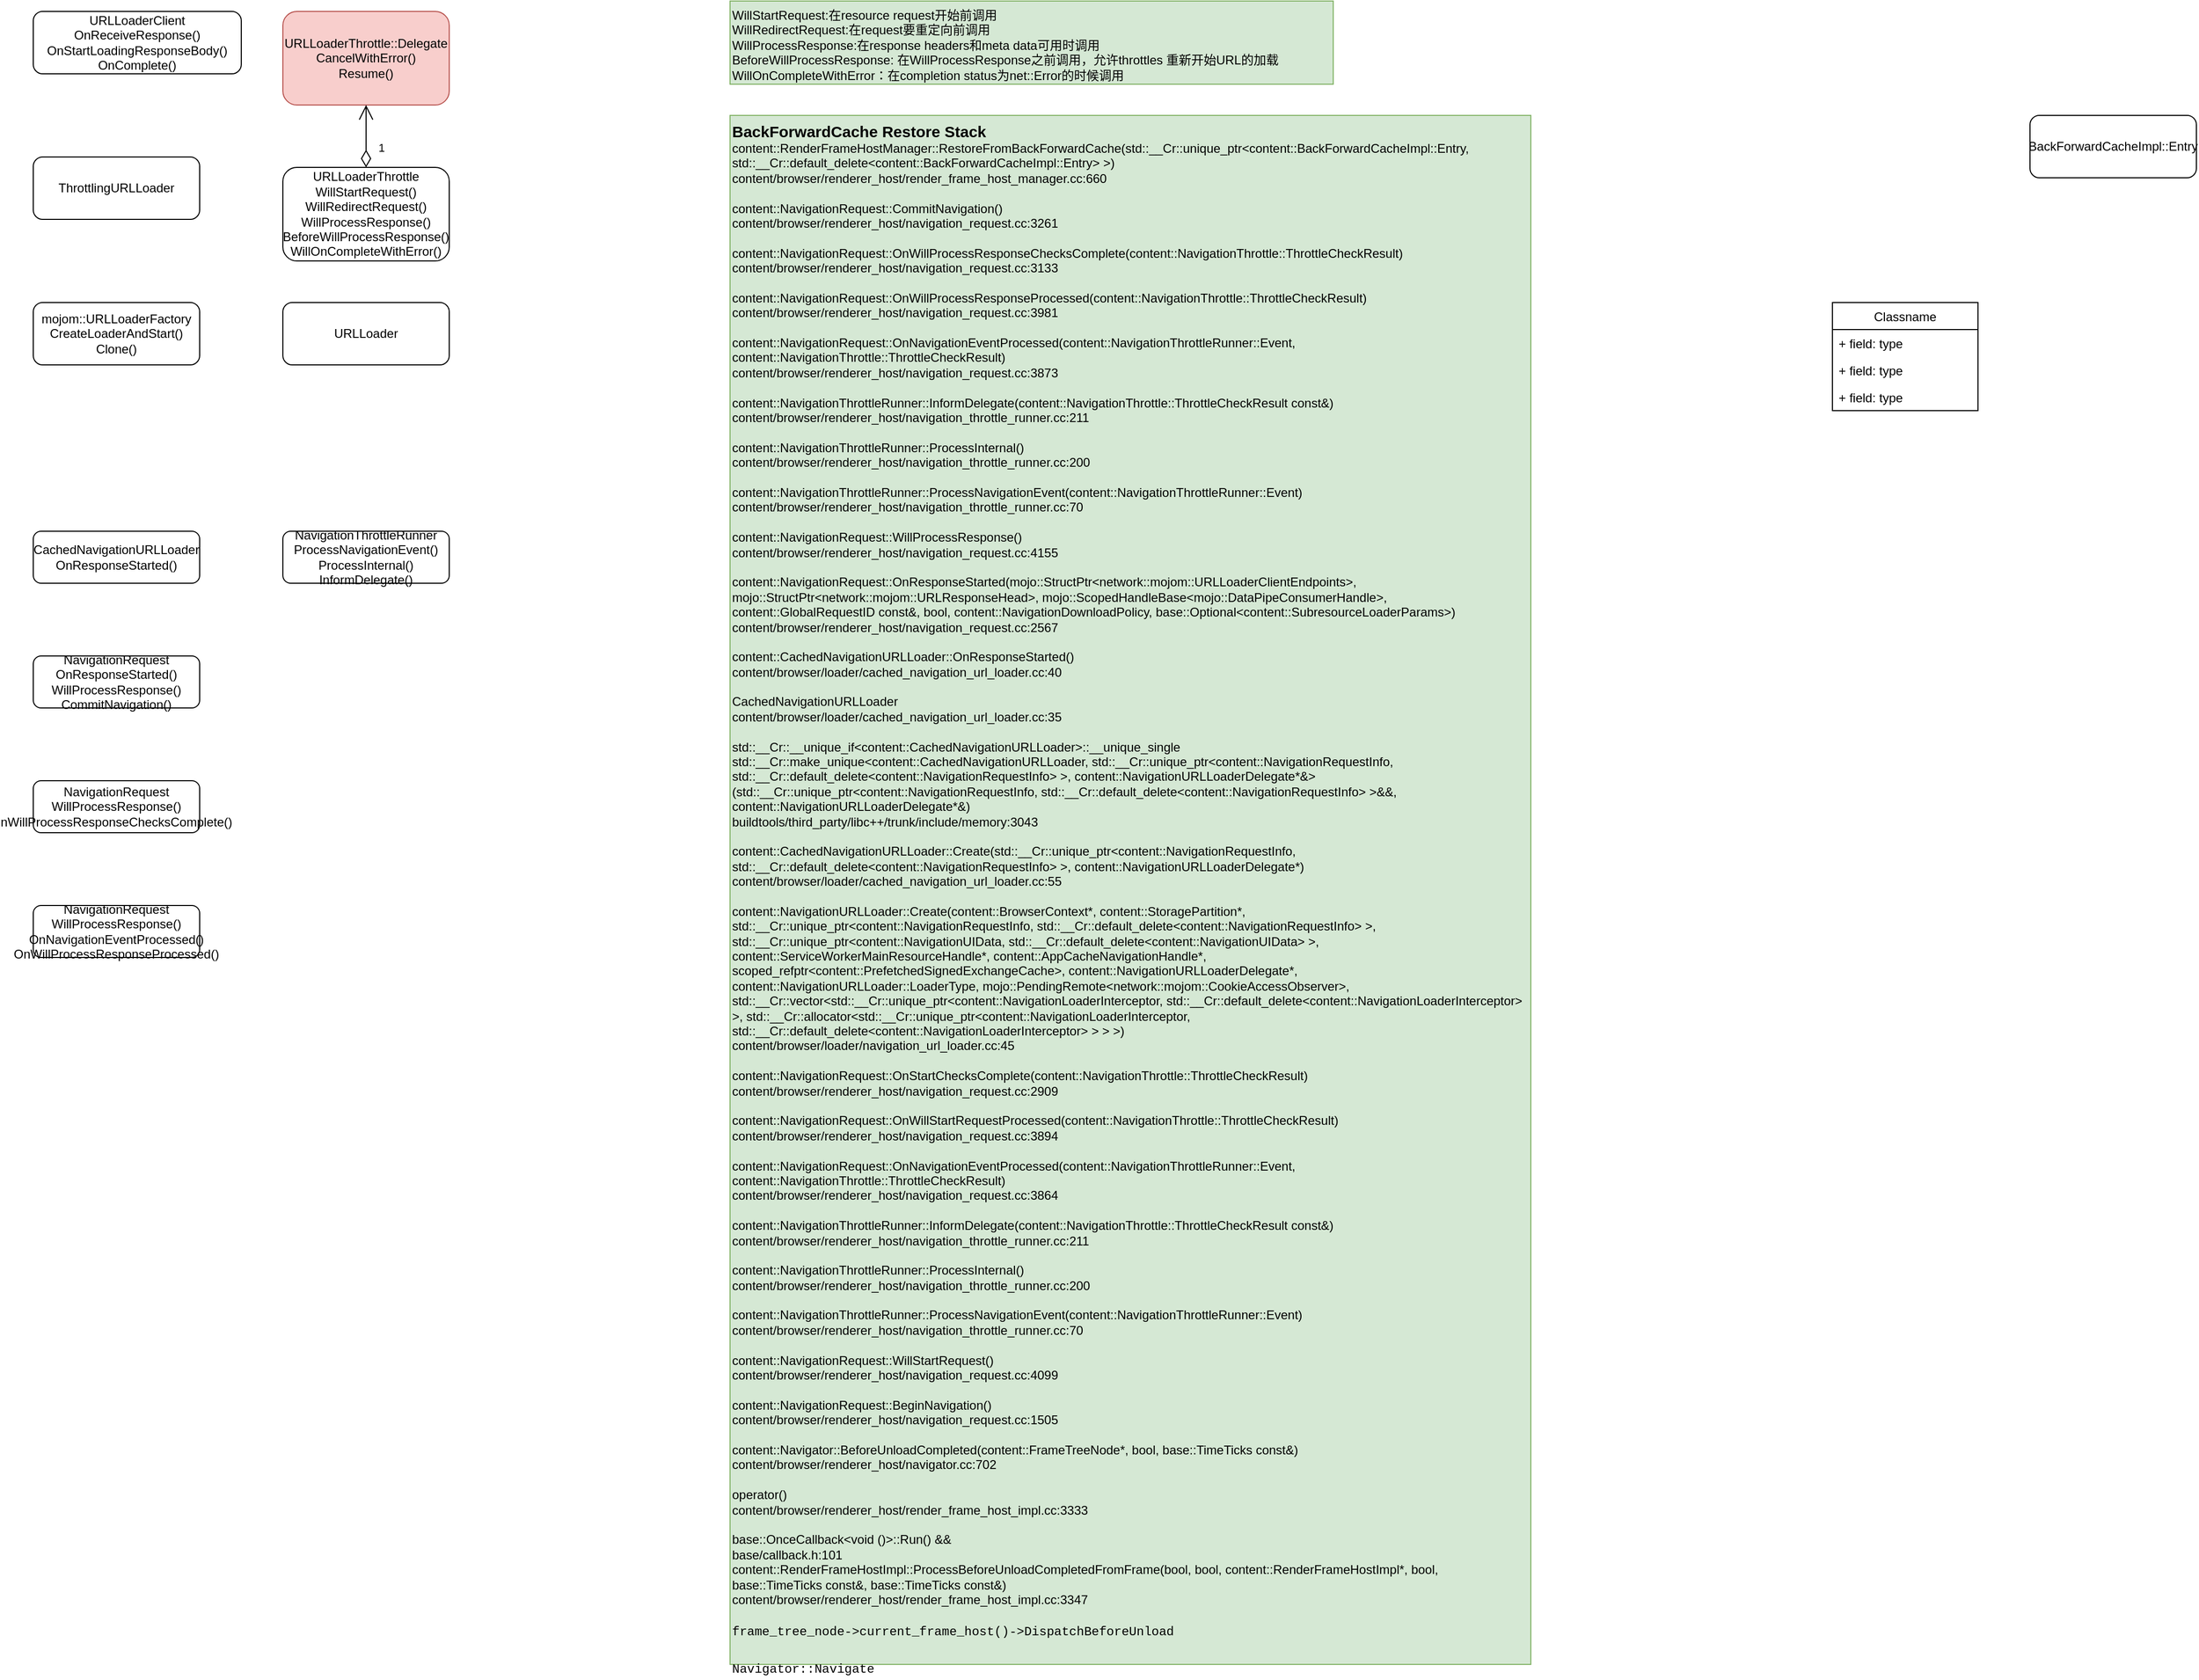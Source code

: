 <mxfile version="13.9.9" type="device"><diagram id="o9tlRswIkhjuU8tn8oSh" name="第 1 页"><mxGraphModel dx="1351" dy="1036" grid="1" gridSize="10" guides="1" tooltips="1" connect="1" arrows="1" fold="1" page="1" pageScale="1" pageWidth="827" pageHeight="1169" math="0" shadow="0"><root><mxCell id="0"/><mxCell id="1" parent="0"/><mxCell id="pWevz59nd9EqDE80c2KJ-1" value="ThrottlingURLLoader" style="rounded=1;whiteSpace=wrap;html=1;" parent="1" vertex="1"><mxGeometry x="240" y="480" width="160" height="60" as="geometry"/></mxCell><mxCell id="pWevz59nd9EqDE80c2KJ-2" value="URLLoaderClient&lt;br&gt;OnReceiveResponse()&lt;br&gt;OnStartLoadingResponseBody()&lt;br&gt;OnComplete()" style="rounded=1;whiteSpace=wrap;html=1;" parent="1" vertex="1"><mxGeometry x="240" y="340" width="200" height="60" as="geometry"/></mxCell><mxCell id="pWevz59nd9EqDE80c2KJ-3" value="URLLoaderThrottle&lt;br&gt;WillStartRequest()&lt;br&gt;WillRedirectRequest()&lt;br&gt;WillProcessResponse()&lt;br&gt;BeforeWillProcessResponse()&lt;br&gt;WillOnCompleteWithError()" style="rounded=1;whiteSpace=wrap;html=1;" parent="1" vertex="1"><mxGeometry x="480" y="490" width="160" height="90" as="geometry"/></mxCell><mxCell id="pWevz59nd9EqDE80c2KJ-4" value="&lt;div&gt;WillStartRequest:在resource request开始前调用&lt;/div&gt;&lt;div&gt;WillRedirectRequest:在request要重定向前调用&lt;/div&gt;&lt;div&gt;WillProcessResponse:在response headers和meta data可用时调用&lt;/div&gt;BeforeWillProcessResponse: 在WillProcessResponse之前调用，允许throttles 重新开始URL的加载&lt;br&gt;&lt;div&gt;&lt;span&gt;WillOnCompleteWithError：在completion status为net::Error的时候调用&lt;/span&gt;&lt;/div&gt;" style="text;html=1;strokeColor=#82b366;fillColor=#d5e8d4;align=left;verticalAlign=top;whiteSpace=wrap;rounded=0;" parent="1" vertex="1"><mxGeometry x="910" y="330" width="580" height="80" as="geometry"/></mxCell><mxCell id="pWevz59nd9EqDE80c2KJ-5" value="URLLoaderThrottle::Delegate&lt;br&gt;CancelWithError()&lt;br&gt;Resume()" style="rounded=1;whiteSpace=wrap;html=1;fillColor=#f8cecc;strokeColor=#b85450;" parent="1" vertex="1"><mxGeometry x="480" y="340" width="160" height="90" as="geometry"/></mxCell><mxCell id="pWevz59nd9EqDE80c2KJ-6" value="1" style="endArrow=open;html=1;endSize=12;startArrow=diamondThin;startSize=14;startFill=0;edgeStyle=orthogonalEdgeStyle;align=left;verticalAlign=bottom;exitX=0.5;exitY=0;exitDx=0;exitDy=0;" parent="1" source="pWevz59nd9EqDE80c2KJ-3" edge="1"><mxGeometry x="-0.667" y="-10" relative="1" as="geometry"><mxPoint x="550" y="360" as="sourcePoint"/><mxPoint x="560" y="430" as="targetPoint"/><mxPoint as="offset"/></mxGeometry></mxCell><mxCell id="pWevz59nd9EqDE80c2KJ-7" value="mojom::URLLoaderFactory&lt;br&gt;CreateLoaderAndStart()&lt;br&gt;Clone()" style="rounded=1;whiteSpace=wrap;html=1;" parent="1" vertex="1"><mxGeometry x="240" y="620" width="160" height="60" as="geometry"/></mxCell><mxCell id="pWevz59nd9EqDE80c2KJ-8" value="URLLoader" style="rounded=1;whiteSpace=wrap;html=1;" parent="1" vertex="1"><mxGeometry x="480" y="620" width="160" height="60" as="geometry"/></mxCell><mxCell id="j9tmx9d4ChLSvBzNNMHl-1" value="CachedNavigationURLLoader&lt;br&gt;OnResponseStarted()" style="rounded=1;whiteSpace=wrap;html=1;" parent="1" vertex="1"><mxGeometry x="240" y="840" width="160" height="50" as="geometry"/></mxCell><mxCell id="j9tmx9d4ChLSvBzNNMHl-2" value="NavigationRequest&lt;br&gt;OnResponseStarted()&lt;br&gt;WillProcessResponse()&lt;br&gt;CommitNavigation()" style="rounded=1;whiteSpace=wrap;html=1;" parent="1" vertex="1"><mxGeometry x="240" y="960" width="160" height="50" as="geometry"/></mxCell><mxCell id="j9tmx9d4ChLSvBzNNMHl-3" value="NavigationRequest&lt;br&gt;WillProcessResponse()&lt;br&gt;nWillProcessResponseChecksComplete()" style="rounded=1;whiteSpace=wrap;html=1;" parent="1" vertex="1"><mxGeometry x="240" y="1080" width="160" height="50" as="geometry"/></mxCell><mxCell id="j9tmx9d4ChLSvBzNNMHl-4" value="NavigationRequest&lt;br&gt;WillProcessResponse()&lt;br&gt;OnNavigationEventProcessed()&lt;br&gt;OnWillProcessResponseProcessed()" style="rounded=1;whiteSpace=wrap;html=1;" parent="1" vertex="1"><mxGeometry x="240" y="1200" width="160" height="50" as="geometry"/></mxCell><mxCell id="j9tmx9d4ChLSvBzNNMHl-6" value="&lt;span style=&quot;text-align: left&quot;&gt;NavigationThrottleRunner&lt;br&gt;ProcessNavigationEvent()&lt;br&gt;ProcessInternal()&lt;br&gt;InformDelegate()&lt;br&gt;&lt;/span&gt;" style="rounded=1;whiteSpace=wrap;html=1;" parent="1" vertex="1"><mxGeometry x="480" y="840" width="160" height="50" as="geometry"/></mxCell><mxCell id="j9tmx9d4ChLSvBzNNMHl-8" value="&lt;div&gt;&lt;b&gt;&lt;font style=&quot;font-size: 15px&quot;&gt;BackForwardCache Restore Stack&lt;/font&gt;&lt;/b&gt;&lt;/div&gt;&lt;div&gt;content::RenderFrameHostManager::RestoreFromBackForwardCache(std::__Cr::unique_ptr&amp;lt;content::BackForwardCacheImpl::Entry, std::__Cr::default_delete&amp;lt;content::BackForwardCacheImpl::Entry&amp;gt; &amp;gt;)&lt;/div&gt;&lt;div&gt;content/browser/renderer_host/render_frame_host_manager.cc:660&lt;/div&gt;&lt;div&gt;&lt;br&gt;&lt;/div&gt;&lt;div&gt;content::NavigationRequest::CommitNavigation()&lt;/div&gt;&lt;div&gt;content/browser/renderer_host/navigation_request.cc:3261&lt;/div&gt;&lt;div&gt;&lt;br&gt;&lt;/div&gt;&lt;div&gt;content::NavigationRequest::OnWillProcessResponseChecksComplete(content::NavigationThrottle::ThrottleCheckResult)&lt;/div&gt;&lt;div&gt;content/browser/renderer_host/navigation_request.cc:3133&lt;/div&gt;&lt;div&gt;&lt;br&gt;&lt;/div&gt;&lt;div&gt;content::NavigationRequest::OnWillProcessResponseProcessed(content::NavigationThrottle::ThrottleCheckResult)&lt;/div&gt;&lt;div&gt;content/browser/renderer_host/navigation_request.cc:3981&lt;/div&gt;&lt;div&gt;&lt;br&gt;&lt;/div&gt;&lt;div&gt;content::NavigationRequest::OnNavigationEventProcessed(content::NavigationThrottleRunner::Event, content::NavigationThrottle::ThrottleCheckResult)&lt;/div&gt;&lt;div&gt;content/browser/renderer_host/navigation_request.cc:3873&lt;/div&gt;&lt;div&gt;&lt;br&gt;&lt;/div&gt;&lt;div&gt;content::NavigationThrottleRunner::InformDelegate(content::NavigationThrottle::ThrottleCheckResult const&amp;amp;)&lt;/div&gt;&lt;div&gt;content/browser/renderer_host/navigation_throttle_runner.cc:211&lt;/div&gt;&lt;div&gt;&lt;br&gt;&lt;/div&gt;&lt;div&gt;content::NavigationThrottleRunner::ProcessInternal()&lt;/div&gt;&lt;div&gt;content/browser/renderer_host/navigation_throttle_runner.cc:200&lt;/div&gt;&lt;div&gt;&lt;br&gt;&lt;/div&gt;&lt;div&gt;content::NavigationThrottleRunner::ProcessNavigationEvent(content::NavigationThrottleRunner::Event)&lt;/div&gt;&lt;div&gt;content/browser/renderer_host/navigation_throttle_runner.cc:70&lt;/div&gt;&lt;div&gt;&lt;br&gt;&lt;/div&gt;&lt;div&gt;content::NavigationRequest::WillProcessResponse()&lt;/div&gt;&lt;div&gt;content/browser/renderer_host/navigation_request.cc:4155&lt;/div&gt;&lt;div&gt;&lt;br&gt;&lt;/div&gt;&lt;div&gt;content::NavigationRequest::OnResponseStarted(mojo::StructPtr&amp;lt;network::mojom::URLLoaderClientEndpoints&amp;gt;, mojo::StructPtr&amp;lt;network::mojom::URLResponseHead&amp;gt;, mojo::ScopedHandleBase&amp;lt;mojo::DataPipeConsumerHandle&amp;gt;, content::GlobalRequestID const&amp;amp;, bool, content::NavigationDownloadPolicy, base::Optional&amp;lt;content::SubresourceLoaderParams&amp;gt;)&lt;/div&gt;&lt;div&gt;content/browser/renderer_host/navigation_request.cc:2567&lt;/div&gt;&lt;div&gt;&lt;br&gt;&lt;/div&gt;&lt;div&gt;content::CachedNavigationURLLoader::OnResponseStarted()&lt;/div&gt;&lt;div&gt;content/browser/loader/cached_navigation_url_loader.cc:40&lt;/div&gt;&lt;div&gt;&lt;br&gt;&lt;/div&gt;&lt;div&gt;&lt;div&gt;CachedNavigationURLLoader&lt;/div&gt;&lt;div&gt;content/browser/loader/cached_navigation_url_loader.cc:35&lt;/div&gt;&lt;div&gt;&lt;br&gt;&lt;/div&gt;&lt;div&gt;std::__Cr::__unique_if&amp;lt;content::CachedNavigationURLLoader&amp;gt;::__unique_single std::__Cr::make_unique&amp;lt;content::CachedNavigationURLLoader, std::__Cr::unique_ptr&amp;lt;content::NavigationRequestInfo, std::__Cr::default_delete&amp;lt;content::NavigationRequestInfo&amp;gt; &amp;gt;, content::NavigationURLLoaderDelegate*&amp;amp;&amp;gt;(std::__Cr::unique_ptr&amp;lt;content::NavigationRequestInfo, std::__Cr::default_delete&amp;lt;content::NavigationRequestInfo&amp;gt; &amp;gt;&amp;amp;&amp;amp;, content::NavigationURLLoaderDelegate*&amp;amp;)&lt;/div&gt;&lt;div&gt;buildtools/third_party/libc++/trunk/include/memory:3043&lt;/div&gt;&lt;div&gt;&lt;br&gt;&lt;/div&gt;&lt;div&gt;content::CachedNavigationURLLoader::Create(std::__Cr::unique_ptr&amp;lt;content::NavigationRequestInfo, std::__Cr::default_delete&amp;lt;content::NavigationRequestInfo&amp;gt; &amp;gt;, content::NavigationURLLoaderDelegate*)&lt;/div&gt;&lt;div&gt;content/browser/loader/cached_navigation_url_loader.cc:55&lt;/div&gt;&lt;div&gt;&lt;br&gt;&lt;/div&gt;&lt;div&gt;content::NavigationURLLoader::Create(content::BrowserContext*, content::StoragePartition*, std::__Cr::unique_ptr&amp;lt;content::NavigationRequestInfo, std::__Cr::default_delete&amp;lt;content::NavigationRequestInfo&amp;gt; &amp;gt;, std::__Cr::unique_ptr&amp;lt;content::NavigationUIData, std::__Cr::default_delete&amp;lt;content::NavigationUIData&amp;gt; &amp;gt;, content::ServiceWorkerMainResourceHandle*, content::AppCacheNavigationHandle*, scoped_refptr&amp;lt;content::PrefetchedSignedExchangeCache&amp;gt;, content::NavigationURLLoaderDelegate*, content::NavigationURLLoader::LoaderType, mojo::PendingRemote&amp;lt;network::mojom::CookieAccessObserver&amp;gt;, std::__Cr::vector&amp;lt;std::__Cr::unique_ptr&amp;lt;content::NavigationLoaderInterceptor, std::__Cr::default_delete&amp;lt;content::NavigationLoaderInterceptor&amp;gt; &amp;gt;, std::__Cr::allocator&amp;lt;std::__Cr::unique_ptr&amp;lt;content::NavigationLoaderInterceptor, std::__Cr::default_delete&amp;lt;content::NavigationLoaderInterceptor&amp;gt; &amp;gt; &amp;gt; &amp;gt;)&lt;/div&gt;&lt;div&gt;content/browser/loader/navigation_url_loader.cc:45&lt;/div&gt;&lt;div&gt;&lt;br&gt;&lt;/div&gt;&lt;div&gt;content::NavigationRequest::OnStartChecksComplete(content::NavigationThrottle::ThrottleCheckResult)&lt;/div&gt;&lt;div&gt;content/browser/renderer_host/navigation_request.cc:2909&lt;/div&gt;&lt;div&gt;&lt;br&gt;&lt;/div&gt;&lt;div&gt;content::NavigationRequest::OnWillStartRequestProcessed(content::NavigationThrottle::ThrottleCheckResult)&lt;/div&gt;&lt;div&gt;content/browser/renderer_host/navigation_request.cc:3894&lt;/div&gt;&lt;div&gt;&lt;br&gt;&lt;/div&gt;&lt;div&gt;content::NavigationRequest::OnNavigationEventProcessed(content::NavigationThrottleRunner::Event, content::NavigationThrottle::ThrottleCheckResult)&lt;/div&gt;&lt;div&gt;content/browser/renderer_host/navigation_request.cc:3864&lt;/div&gt;&lt;div&gt;&lt;br&gt;&lt;/div&gt;&lt;div&gt;content::NavigationThrottleRunner::InformDelegate(content::NavigationThrottle::ThrottleCheckResult const&amp;amp;)&lt;/div&gt;&lt;div&gt;content/browser/renderer_host/navigation_throttle_runner.cc:211&lt;/div&gt;&lt;div&gt;&lt;br&gt;&lt;/div&gt;&lt;div&gt;content::NavigationThrottleRunner::ProcessInternal()&lt;/div&gt;&lt;div&gt;content/browser/renderer_host/navigation_throttle_runner.cc:200&lt;/div&gt;&lt;div&gt;&lt;br&gt;&lt;/div&gt;&lt;div&gt;content::NavigationThrottleRunner::ProcessNavigationEvent(content::NavigationThrottleRunner::Event)&lt;/div&gt;&lt;div&gt;content/browser/renderer_host/navigation_throttle_runner.cc:70&lt;/div&gt;&lt;div&gt;&lt;br&gt;&lt;/div&gt;&lt;div&gt;content::NavigationRequest::WillStartRequest()&lt;/div&gt;&lt;div&gt;content/browser/renderer_host/navigation_request.cc:4099&lt;/div&gt;&lt;div&gt;&lt;br&gt;&lt;/div&gt;&lt;div&gt;content::NavigationRequest::BeginNavigation()&lt;/div&gt;&lt;div&gt;content/browser/renderer_host/navigation_request.cc:1505&lt;/div&gt;&lt;div&gt;&lt;br&gt;&lt;/div&gt;&lt;div&gt;content::Navigator::BeforeUnloadCompleted(content::FrameTreeNode*, bool, base::TimeTicks const&amp;amp;)&lt;/div&gt;&lt;div&gt;content/browser/renderer_host/navigator.cc:702&lt;/div&gt;&lt;div&gt;&lt;br&gt;&lt;/div&gt;&lt;div&gt;operator()&lt;/div&gt;&lt;div&gt;content/browser/renderer_host/render_frame_host_impl.cc:3333&lt;/div&gt;&lt;div&gt;&lt;br&gt;&lt;/div&gt;&lt;div&gt;base::OnceCallback&amp;lt;void ()&amp;gt;::Run() &amp;amp;&amp;amp;&lt;/div&gt;&lt;div&gt;base/callback.h:101&lt;/div&gt;&lt;div&gt;content::RenderFrameHostImpl::ProcessBeforeUnloadCompletedFromFrame(bool, bool, content::RenderFrameHostImpl*, bool, base::TimeTicks const&amp;amp;, base::TimeTicks const&amp;amp;)&lt;/div&gt;&lt;div&gt;content/browser/renderer_host/render_frame_host_impl.cc:3347&lt;/div&gt;&lt;/div&gt;&lt;div&gt;&lt;br&gt;&lt;/div&gt;&lt;div&gt;&lt;div style=&quot;font-family: &amp;#34;menlo&amp;#34; , &amp;#34;monaco&amp;#34; , &amp;#34;courier new&amp;#34; , monospace ; line-height: 18px&quot;&gt;frame_tree_node-&amp;gt;current_frame_host()-&amp;gt;DispatchBeforeUnload&lt;/div&gt;&lt;/div&gt;&lt;div style=&quot;font-family: &amp;#34;menlo&amp;#34; , &amp;#34;monaco&amp;#34; , &amp;#34;courier new&amp;#34; , monospace ; line-height: 18px&quot;&gt;&lt;br&gt;&lt;/div&gt;&lt;div&gt;&lt;div style=&quot;font-family: &amp;#34;menlo&amp;#34; , &amp;#34;monaco&amp;#34; , &amp;#34;courier new&amp;#34; , monospace ; line-height: 18px&quot;&gt;Navigator::Navigate&lt;/div&gt;&lt;/div&gt;" style="text;html=1;strokeColor=#82b366;fillColor=#d5e8d4;align=left;verticalAlign=top;whiteSpace=wrap;rounded=0;" parent="1" vertex="1"><mxGeometry x="910" y="440" width="770" height="1490" as="geometry"/></mxCell><mxCell id="3Y-lLktr8Pd6e2-5Jl9h-1" value="BackForwardCacheImpl::Entry" style="rounded=1;whiteSpace=wrap;html=1;" parent="1" vertex="1"><mxGeometry x="2160" y="440" width="160" height="60" as="geometry"/></mxCell><mxCell id="3Y-lLktr8Pd6e2-5Jl9h-2" value="Classname" style="swimlane;fontStyle=0;childLayout=stackLayout;horizontal=1;startSize=26;fillColor=none;horizontalStack=0;resizeParent=1;resizeParentMax=0;resizeLast=0;collapsible=1;marginBottom=0;" parent="1" vertex="1"><mxGeometry x="1970" y="620" width="140" height="104" as="geometry"/></mxCell><mxCell id="3Y-lLktr8Pd6e2-5Jl9h-3" value="+ field: type" style="text;strokeColor=none;fillColor=none;align=left;verticalAlign=top;spacingLeft=4;spacingRight=4;overflow=hidden;rotatable=0;points=[[0,0.5],[1,0.5]];portConstraint=eastwest;" parent="3Y-lLktr8Pd6e2-5Jl9h-2" vertex="1"><mxGeometry y="26" width="140" height="26" as="geometry"/></mxCell><mxCell id="3Y-lLktr8Pd6e2-5Jl9h-4" value="+ field: type" style="text;strokeColor=none;fillColor=none;align=left;verticalAlign=top;spacingLeft=4;spacingRight=4;overflow=hidden;rotatable=0;points=[[0,0.5],[1,0.5]];portConstraint=eastwest;" parent="3Y-lLktr8Pd6e2-5Jl9h-2" vertex="1"><mxGeometry y="52" width="140" height="26" as="geometry"/></mxCell><mxCell id="3Y-lLktr8Pd6e2-5Jl9h-5" value="+ field: type" style="text;strokeColor=none;fillColor=none;align=left;verticalAlign=top;spacingLeft=4;spacingRight=4;overflow=hidden;rotatable=0;points=[[0,0.5],[1,0.5]];portConstraint=eastwest;" parent="3Y-lLktr8Pd6e2-5Jl9h-2" vertex="1"><mxGeometry y="78" width="140" height="26" as="geometry"/></mxCell></root></mxGraphModel></diagram></mxfile>